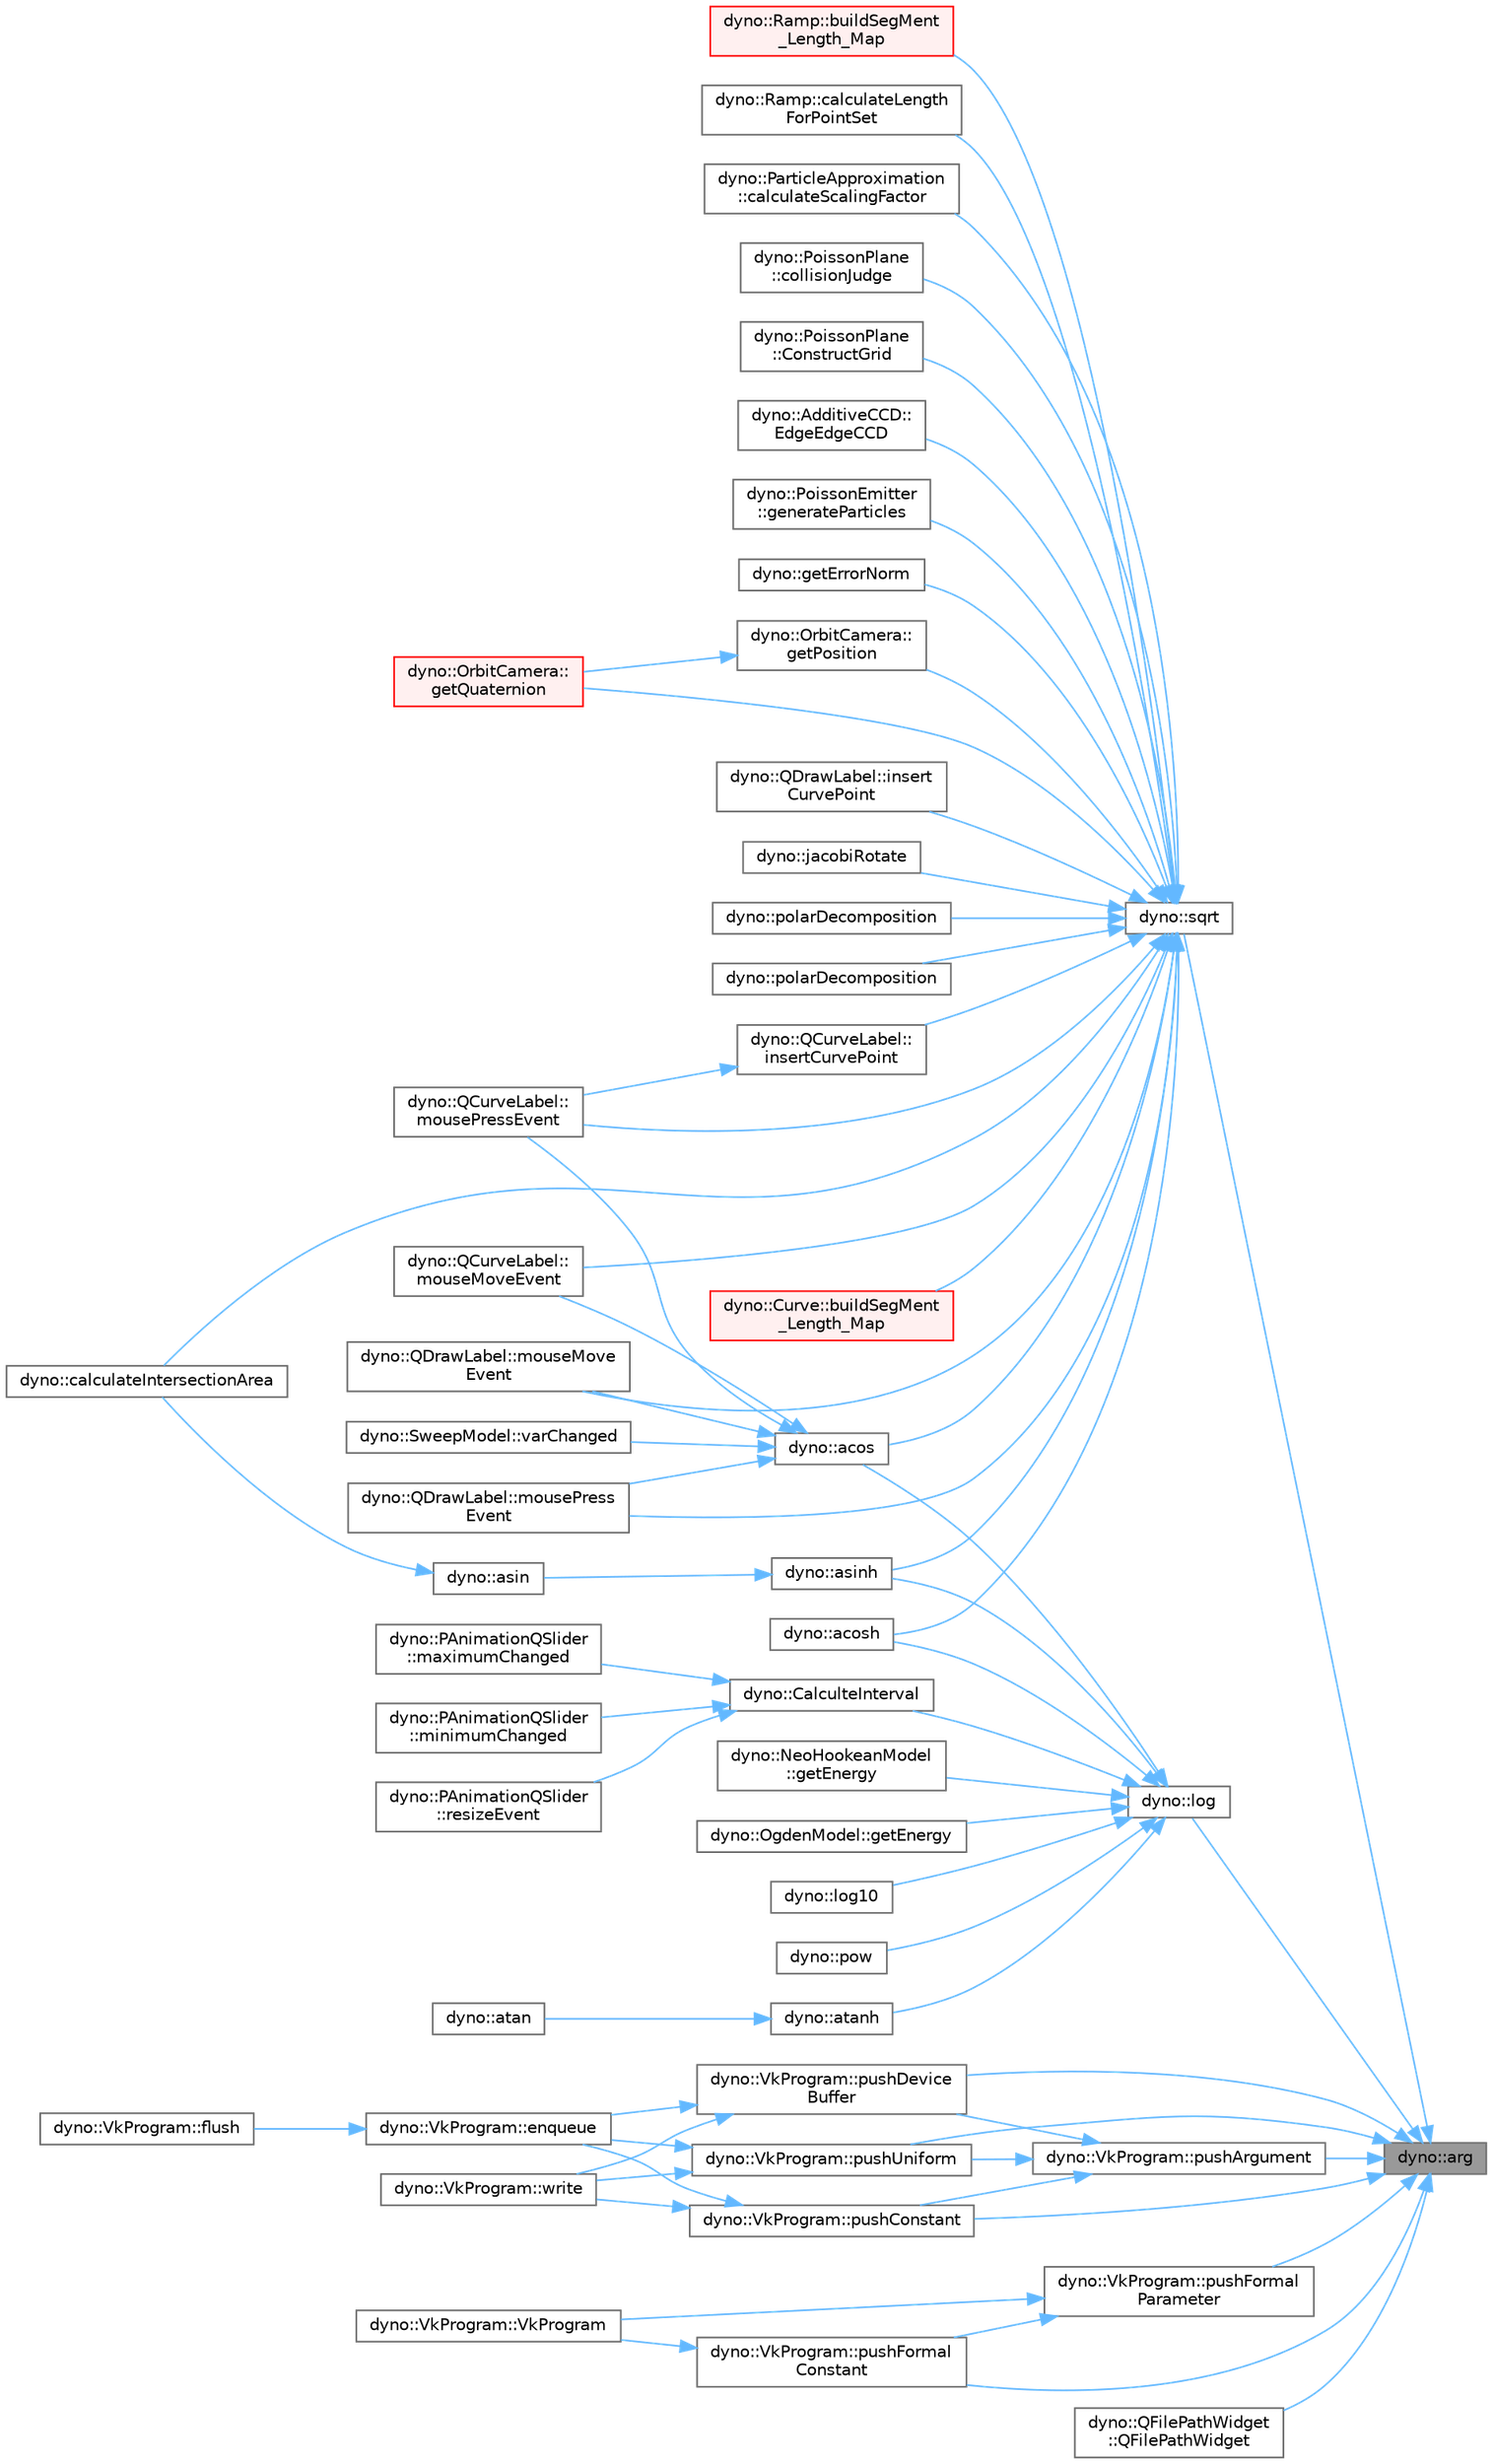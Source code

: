 digraph "dyno::arg"
{
 // LATEX_PDF_SIZE
  bgcolor="transparent";
  edge [fontname=Helvetica,fontsize=10,labelfontname=Helvetica,labelfontsize=10];
  node [fontname=Helvetica,fontsize=10,shape=box,height=0.2,width=0.4];
  rankdir="RL";
  Node1 [id="Node000001",label="dyno::arg",height=0.2,width=0.4,color="gray40", fillcolor="grey60", style="filled", fontcolor="black",tooltip=" "];
  Node1 -> Node2 [id="edge1_Node000001_Node000002",dir="back",color="steelblue1",style="solid",tooltip=" "];
  Node2 [id="Node000002",label="dyno::log",height=0.2,width=0.4,color="grey40", fillcolor="white", style="filled",URL="$namespacedyno.html#a45d04b6b1597097633cf648464d3d925",tooltip=" "];
  Node2 -> Node3 [id="edge2_Node000002_Node000003",dir="back",color="steelblue1",style="solid",tooltip=" "];
  Node3 [id="Node000003",label="dyno::acos",height=0.2,width=0.4,color="grey40", fillcolor="white", style="filled",URL="$namespacedyno.html#a98298b4e601b96fbc2f81636d0b94096",tooltip=" "];
  Node3 -> Node4 [id="edge3_Node000003_Node000004",dir="back",color="steelblue1",style="solid",tooltip=" "];
  Node4 [id="Node000004",label="dyno::QCurveLabel::\lmouseMoveEvent",height=0.2,width=0.4,color="grey40", fillcolor="white", style="filled",URL="$classdyno_1_1_q_curve_label.html#a3dbf69c68750200a38ab87de5073a203",tooltip=" "];
  Node3 -> Node5 [id="edge4_Node000003_Node000005",dir="back",color="steelblue1",style="solid",tooltip=" "];
  Node5 [id="Node000005",label="dyno::QDrawLabel::mouseMove\lEvent",height=0.2,width=0.4,color="grey40", fillcolor="white", style="filled",URL="$classdyno_1_1_q_draw_label.html#a855e81bc7d92b66d116515b771fe0343",tooltip=" "];
  Node3 -> Node6 [id="edge5_Node000003_Node000006",dir="back",color="steelblue1",style="solid",tooltip=" "];
  Node6 [id="Node000006",label="dyno::QCurveLabel::\lmousePressEvent",height=0.2,width=0.4,color="grey40", fillcolor="white", style="filled",URL="$classdyno_1_1_q_curve_label.html#a7e37241f3d13ff30a53b3d07ceb6adb8",tooltip=" "];
  Node3 -> Node7 [id="edge6_Node000003_Node000007",dir="back",color="steelblue1",style="solid",tooltip=" "];
  Node7 [id="Node000007",label="dyno::QDrawLabel::mousePress\lEvent",height=0.2,width=0.4,color="grey40", fillcolor="white", style="filled",URL="$classdyno_1_1_q_draw_label.html#a49d7e8c557e1285d6d505518fa9be714",tooltip=" "];
  Node3 -> Node8 [id="edge7_Node000003_Node000008",dir="back",color="steelblue1",style="solid",tooltip=" "];
  Node8 [id="Node000008",label="dyno::SweepModel::varChanged",height=0.2,width=0.4,color="grey40", fillcolor="white", style="filled",URL="$classdyno_1_1_sweep_model.html#ac96f18020ac1c5870bab11cc965ea62e",tooltip=" "];
  Node2 -> Node9 [id="edge8_Node000002_Node000009",dir="back",color="steelblue1",style="solid",tooltip=" "];
  Node9 [id="Node000009",label="dyno::acosh",height=0.2,width=0.4,color="grey40", fillcolor="white", style="filled",URL="$namespacedyno.html#ab19b0b2c588fe0c937ffed38d97d613f",tooltip=" "];
  Node2 -> Node10 [id="edge9_Node000002_Node000010",dir="back",color="steelblue1",style="solid",tooltip=" "];
  Node10 [id="Node000010",label="dyno::asinh",height=0.2,width=0.4,color="grey40", fillcolor="white", style="filled",URL="$namespacedyno.html#abb5fa1dd5c7c3a0c6ff69f6c4544b2a9",tooltip=" "];
  Node10 -> Node11 [id="edge10_Node000010_Node000011",dir="back",color="steelblue1",style="solid",tooltip=" "];
  Node11 [id="Node000011",label="dyno::asin",height=0.2,width=0.4,color="grey40", fillcolor="white", style="filled",URL="$namespacedyno.html#af01ec3c9969a92be588a0d417e2e7f47",tooltip=" "];
  Node11 -> Node12 [id="edge11_Node000011_Node000012",dir="back",color="steelblue1",style="solid",tooltip=" "];
  Node12 [id="Node000012",label="dyno::calculateIntersectionArea",height=0.2,width=0.4,color="grey40", fillcolor="white", style="filled",URL="$namespacedyno.html#a94de691fb290dd4ffeeab57cc41978d4",tooltip="Calculate the intersection area between a sphere and a triangle by using the domain decompsotion algo..."];
  Node2 -> Node13 [id="edge12_Node000002_Node000013",dir="back",color="steelblue1",style="solid",tooltip=" "];
  Node13 [id="Node000013",label="dyno::atanh",height=0.2,width=0.4,color="grey40", fillcolor="white", style="filled",URL="$namespacedyno.html#a22e56948a74458f55636451a0b62e2ed",tooltip=" "];
  Node13 -> Node14 [id="edge13_Node000013_Node000014",dir="back",color="steelblue1",style="solid",tooltip=" "];
  Node14 [id="Node000014",label="dyno::atan",height=0.2,width=0.4,color="grey40", fillcolor="white", style="filled",URL="$namespacedyno.html#afd4413b8cb2a033ee4f5c450798fa06f",tooltip=" "];
  Node2 -> Node15 [id="edge14_Node000002_Node000015",dir="back",color="steelblue1",style="solid",tooltip=" "];
  Node15 [id="Node000015",label="dyno::CalculteInterval",height=0.2,width=0.4,color="grey40", fillcolor="white", style="filled",URL="$namespacedyno.html#a16aa698de41adeed7655b2be3d5cb088",tooltip=" "];
  Node15 -> Node16 [id="edge15_Node000015_Node000016",dir="back",color="steelblue1",style="solid",tooltip=" "];
  Node16 [id="Node000016",label="dyno::PAnimationQSlider\l::maximumChanged",height=0.2,width=0.4,color="grey40", fillcolor="white", style="filled",URL="$classdyno_1_1_p_animation_q_slider.html#a665ec5d72f5d672f97a05653293b3d16",tooltip=" "];
  Node15 -> Node17 [id="edge16_Node000015_Node000017",dir="back",color="steelblue1",style="solid",tooltip=" "];
  Node17 [id="Node000017",label="dyno::PAnimationQSlider\l::minimumChanged",height=0.2,width=0.4,color="grey40", fillcolor="white", style="filled",URL="$classdyno_1_1_p_animation_q_slider.html#a31382b683282d7a297c6f6b9f0d7b68d",tooltip=" "];
  Node15 -> Node18 [id="edge17_Node000015_Node000018",dir="back",color="steelblue1",style="solid",tooltip=" "];
  Node18 [id="Node000018",label="dyno::PAnimationQSlider\l::resizeEvent",height=0.2,width=0.4,color="grey40", fillcolor="white", style="filled",URL="$classdyno_1_1_p_animation_q_slider.html#af84039233f2c64a38a6ccce8d8d8308c",tooltip=" "];
  Node2 -> Node19 [id="edge18_Node000002_Node000019",dir="back",color="steelblue1",style="solid",tooltip=" "];
  Node19 [id="Node000019",label="dyno::NeoHookeanModel\l::getEnergy",height=0.2,width=0.4,color="grey40", fillcolor="white", style="filled",URL="$classdyno_1_1_neo_hookean_model.html#a785e6bb7bbcf2ed892580470baf42ee8",tooltip=" "];
  Node2 -> Node20 [id="edge19_Node000002_Node000020",dir="back",color="steelblue1",style="solid",tooltip=" "];
  Node20 [id="Node000020",label="dyno::OgdenModel::getEnergy",height=0.2,width=0.4,color="grey40", fillcolor="white", style="filled",URL="$classdyno_1_1_ogden_model.html#ad0a0a28fd52c0963955b427b0b455913",tooltip=" "];
  Node2 -> Node21 [id="edge20_Node000002_Node000021",dir="back",color="steelblue1",style="solid",tooltip=" "];
  Node21 [id="Node000021",label="dyno::log10",height=0.2,width=0.4,color="grey40", fillcolor="white", style="filled",URL="$namespacedyno.html#ace663d1e95b2cfd84eefe95ded087a51",tooltip=" "];
  Node2 -> Node22 [id="edge21_Node000002_Node000022",dir="back",color="steelblue1",style="solid",tooltip=" "];
  Node22 [id="Node000022",label="dyno::pow",height=0.2,width=0.4,color="grey40", fillcolor="white", style="filled",URL="$namespacedyno.html#ad526d2d87dde60ac9ca35b25f875b9ff",tooltip=" "];
  Node1 -> Node23 [id="edge22_Node000001_Node000023",dir="back",color="steelblue1",style="solid",tooltip=" "];
  Node23 [id="Node000023",label="dyno::VkProgram::pushArgument",height=0.2,width=0.4,color="grey40", fillcolor="white", style="filled",URL="$classdyno_1_1_vk_program.html#a09a3d44f4c3daed7a3e6809cce3af888",tooltip=" "];
  Node23 -> Node24 [id="edge23_Node000023_Node000024",dir="back",color="steelblue1",style="solid",tooltip=" "];
  Node24 [id="Node000024",label="dyno::VkProgram::pushConstant",height=0.2,width=0.4,color="grey40", fillcolor="white", style="filled",URL="$classdyno_1_1_vk_program.html#a67bca74c667bf365b85459d1cd41277d",tooltip=" "];
  Node24 -> Node25 [id="edge24_Node000024_Node000025",dir="back",color="steelblue1",style="solid",tooltip=" "];
  Node25 [id="Node000025",label="dyno::VkProgram::enqueue",height=0.2,width=0.4,color="grey40", fillcolor="white", style="filled",URL="$classdyno_1_1_vk_program.html#aef5be692f04bae205304bb245a2a521c",tooltip=" "];
  Node25 -> Node26 [id="edge25_Node000025_Node000026",dir="back",color="steelblue1",style="solid",tooltip=" "];
  Node26 [id="Node000026",label="dyno::VkProgram::flush",height=0.2,width=0.4,color="grey40", fillcolor="white", style="filled",URL="$classdyno_1_1_vk_program.html#aed163102f5ad9fe1a9caede6efa52b4d",tooltip=" "];
  Node24 -> Node27 [id="edge26_Node000024_Node000027",dir="back",color="steelblue1",style="solid",tooltip=" "];
  Node27 [id="Node000027",label="dyno::VkProgram::write",height=0.2,width=0.4,color="grey40", fillcolor="white", style="filled",URL="$classdyno_1_1_vk_program.html#abd2edbfeb513bb4619bb8737f7fd6b43",tooltip=" "];
  Node23 -> Node28 [id="edge27_Node000023_Node000028",dir="back",color="steelblue1",style="solid",tooltip=" "];
  Node28 [id="Node000028",label="dyno::VkProgram::pushDevice\lBuffer",height=0.2,width=0.4,color="grey40", fillcolor="white", style="filled",URL="$classdyno_1_1_vk_program.html#adb00cd64fbc67aadf45b0124cfce1e14",tooltip=" "];
  Node28 -> Node25 [id="edge28_Node000028_Node000025",dir="back",color="steelblue1",style="solid",tooltip=" "];
  Node28 -> Node27 [id="edge29_Node000028_Node000027",dir="back",color="steelblue1",style="solid",tooltip=" "];
  Node23 -> Node29 [id="edge30_Node000023_Node000029",dir="back",color="steelblue1",style="solid",tooltip=" "];
  Node29 [id="Node000029",label="dyno::VkProgram::pushUniform",height=0.2,width=0.4,color="grey40", fillcolor="white", style="filled",URL="$classdyno_1_1_vk_program.html#a19d2a69598f1ea1f3cb86f70982b350d",tooltip=" "];
  Node29 -> Node25 [id="edge31_Node000029_Node000025",dir="back",color="steelblue1",style="solid",tooltip=" "];
  Node29 -> Node27 [id="edge32_Node000029_Node000027",dir="back",color="steelblue1",style="solid",tooltip=" "];
  Node1 -> Node24 [id="edge33_Node000001_Node000024",dir="back",color="steelblue1",style="solid",tooltip=" "];
  Node1 -> Node28 [id="edge34_Node000001_Node000028",dir="back",color="steelblue1",style="solid",tooltip=" "];
  Node1 -> Node30 [id="edge35_Node000001_Node000030",dir="back",color="steelblue1",style="solid",tooltip=" "];
  Node30 [id="Node000030",label="dyno::VkProgram::pushFormal\lConstant",height=0.2,width=0.4,color="grey40", fillcolor="white", style="filled",URL="$classdyno_1_1_vk_program.html#af0bb709aef8f385f3d60fcd666d3aa58",tooltip=" "];
  Node30 -> Node31 [id="edge36_Node000030_Node000031",dir="back",color="steelblue1",style="solid",tooltip=" "];
  Node31 [id="Node000031",label="dyno::VkProgram::VkProgram",height=0.2,width=0.4,color="grey40", fillcolor="white", style="filled",URL="$classdyno_1_1_vk_program.html#a78b50e465ff56350478ff72242fe19d6",tooltip=" "];
  Node1 -> Node32 [id="edge37_Node000001_Node000032",dir="back",color="steelblue1",style="solid",tooltip=" "];
  Node32 [id="Node000032",label="dyno::VkProgram::pushFormal\lParameter",height=0.2,width=0.4,color="grey40", fillcolor="white", style="filled",URL="$classdyno_1_1_vk_program.html#a8c094f729c377c8b991482dce8c47f3a",tooltip=" "];
  Node32 -> Node30 [id="edge38_Node000032_Node000030",dir="back",color="steelblue1",style="solid",tooltip=" "];
  Node32 -> Node31 [id="edge39_Node000032_Node000031",dir="back",color="steelblue1",style="solid",tooltip=" "];
  Node1 -> Node29 [id="edge40_Node000001_Node000029",dir="back",color="steelblue1",style="solid",tooltip=" "];
  Node1 -> Node33 [id="edge41_Node000001_Node000033",dir="back",color="steelblue1",style="solid",tooltip=" "];
  Node33 [id="Node000033",label="dyno::QFilePathWidget\l::QFilePathWidget",height=0.2,width=0.4,color="grey40", fillcolor="white", style="filled",URL="$classdyno_1_1_q_file_path_widget.html#a277633bbab5f43e85b8c7096400346ac",tooltip=" "];
  Node1 -> Node34 [id="edge42_Node000001_Node000034",dir="back",color="steelblue1",style="solid",tooltip=" "];
  Node34 [id="Node000034",label="dyno::sqrt",height=0.2,width=0.4,color="grey40", fillcolor="white", style="filled",URL="$namespacedyno.html#ac2d9bbc99f7fd7afbe6b0889eff86281",tooltip=" "];
  Node34 -> Node3 [id="edge43_Node000034_Node000003",dir="back",color="steelblue1",style="solid",tooltip=" "];
  Node34 -> Node9 [id="edge44_Node000034_Node000009",dir="back",color="steelblue1",style="solid",tooltip=" "];
  Node34 -> Node10 [id="edge45_Node000034_Node000010",dir="back",color="steelblue1",style="solid",tooltip=" "];
  Node34 -> Node35 [id="edge46_Node000034_Node000035",dir="back",color="steelblue1",style="solid",tooltip=" "];
  Node35 [id="Node000035",label="dyno::Curve::buildSegMent\l_Length_Map",height=0.2,width=0.4,color="red", fillcolor="#FFF0F0", style="filled",URL="$classdyno_1_1_curve.html#a5d4f4f46ac9c6e6530117304524042eb",tooltip=" "];
  Node34 -> Node52 [id="edge47_Node000034_Node000052",dir="back",color="steelblue1",style="solid",tooltip=" "];
  Node52 [id="Node000052",label="dyno::Ramp::buildSegMent\l_Length_Map",height=0.2,width=0.4,color="red", fillcolor="#FFF0F0", style="filled",URL="$classdyno_1_1_ramp.html#a0c140953e46ff8e31aee3b312b2bc8cb",tooltip=" "];
  Node34 -> Node12 [id="edge48_Node000034_Node000012",dir="back",color="steelblue1",style="solid",tooltip=" "];
  Node34 -> Node70 [id="edge49_Node000034_Node000070",dir="back",color="steelblue1",style="solid",tooltip=" "];
  Node70 [id="Node000070",label="dyno::Ramp::calculateLength\lForPointSet",height=0.2,width=0.4,color="grey40", fillcolor="white", style="filled",URL="$classdyno_1_1_ramp.html#a7aa6291022783dad0e0bf1e7f3e6fc82",tooltip=" "];
  Node34 -> Node71 [id="edge50_Node000034_Node000071",dir="back",color="steelblue1",style="solid",tooltip=" "];
  Node71 [id="Node000071",label="dyno::ParticleApproximation\l::calculateScalingFactor",height=0.2,width=0.4,color="grey40", fillcolor="white", style="filled",URL="$classdyno_1_1_particle_approximation.html#aa5fdb182861ef8267570e2475dbdac33",tooltip=" "];
  Node34 -> Node72 [id="edge51_Node000034_Node000072",dir="back",color="steelblue1",style="solid",tooltip=" "];
  Node72 [id="Node000072",label="dyno::PoissonPlane\l::collisionJudge",height=0.2,width=0.4,color="grey40", fillcolor="white", style="filled",URL="$classdyno_1_1_poisson_plane.html#a5ee1d42bfebfba0389fe28270490a668",tooltip=" "];
  Node34 -> Node73 [id="edge52_Node000034_Node000073",dir="back",color="steelblue1",style="solid",tooltip=" "];
  Node73 [id="Node000073",label="dyno::PoissonPlane\l::ConstructGrid",height=0.2,width=0.4,color="grey40", fillcolor="white", style="filled",URL="$classdyno_1_1_poisson_plane.html#a74a9c53631f2b1e1531770adcf8bf45c",tooltip=" "];
  Node34 -> Node74 [id="edge53_Node000034_Node000074",dir="back",color="steelblue1",style="solid",tooltip=" "];
  Node74 [id="Node000074",label="dyno::AdditiveCCD::\lEdgeEdgeCCD",height=0.2,width=0.4,color="grey40", fillcolor="white", style="filled",URL="$classdyno_1_1_additive_c_c_d.html#a9b3acb2efa19389f1c322e1ccfb82950",tooltip="Do a continuous collision detection between two edges."];
  Node34 -> Node75 [id="edge54_Node000034_Node000075",dir="back",color="steelblue1",style="solid",tooltip=" "];
  Node75 [id="Node000075",label="dyno::PoissonEmitter\l::generateParticles",height=0.2,width=0.4,color="grey40", fillcolor="white", style="filled",URL="$classdyno_1_1_poisson_emitter.html#a5ca92f81f9d5d8f9f043071f462631d1",tooltip=" "];
  Node34 -> Node76 [id="edge55_Node000034_Node000076",dir="back",color="steelblue1",style="solid",tooltip=" "];
  Node76 [id="Node000076",label="dyno::getErrorNorm",height=0.2,width=0.4,color="grey40", fillcolor="white", style="filled",URL="$namespacedyno.html#a98807272fa40743068abe5e30d00abe2",tooltip=" "];
  Node34 -> Node77 [id="edge56_Node000034_Node000077",dir="back",color="steelblue1",style="solid",tooltip=" "];
  Node77 [id="Node000077",label="dyno::OrbitCamera::\lgetPosition",height=0.2,width=0.4,color="grey40", fillcolor="white", style="filled",URL="$classdyno_1_1_orbit_camera.html#a4202f17c8e672fbb4a77515ddcb9e71e",tooltip=" "];
  Node77 -> Node78 [id="edge57_Node000077_Node000078",dir="back",color="steelblue1",style="solid",tooltip=" "];
  Node78 [id="Node000078",label="dyno::OrbitCamera::\lgetQuaternion",height=0.2,width=0.4,color="red", fillcolor="#FFF0F0", style="filled",URL="$classdyno_1_1_orbit_camera.html#ace447b9f2552f8e56f27f1c51a974dc7",tooltip=" "];
  Node34 -> Node78 [id="edge58_Node000034_Node000078",dir="back",color="steelblue1",style="solid",tooltip=" "];
  Node34 -> Node89 [id="edge59_Node000034_Node000089",dir="back",color="steelblue1",style="solid",tooltip=" "];
  Node89 [id="Node000089",label="dyno::QCurveLabel::\linsertCurvePoint",height=0.2,width=0.4,color="grey40", fillcolor="white", style="filled",URL="$classdyno_1_1_q_curve_label.html#a4809fa80e5e94ee49fc5f3af2e77ef17",tooltip=" "];
  Node89 -> Node6 [id="edge60_Node000089_Node000006",dir="back",color="steelblue1",style="solid",tooltip=" "];
  Node34 -> Node90 [id="edge61_Node000034_Node000090",dir="back",color="steelblue1",style="solid",tooltip=" "];
  Node90 [id="Node000090",label="dyno::QDrawLabel::insert\lCurvePoint",height=0.2,width=0.4,color="grey40", fillcolor="white", style="filled",URL="$classdyno_1_1_q_draw_label.html#a4f4a7e38289a66084b93d87de99df5df",tooltip=" "];
  Node34 -> Node91 [id="edge62_Node000034_Node000091",dir="back",color="steelblue1",style="solid",tooltip=" "];
  Node91 [id="Node000091",label="dyno::jacobiRotate",height=0.2,width=0.4,color="grey40", fillcolor="white", style="filled",URL="$namespacedyno.html#a7476b50ad163962c447ade1c23c74369",tooltip=" "];
  Node34 -> Node4 [id="edge63_Node000034_Node000004",dir="back",color="steelblue1",style="solid",tooltip=" "];
  Node34 -> Node5 [id="edge64_Node000034_Node000005",dir="back",color="steelblue1",style="solid",tooltip=" "];
  Node34 -> Node6 [id="edge65_Node000034_Node000006",dir="back",color="steelblue1",style="solid",tooltip=" "];
  Node34 -> Node7 [id="edge66_Node000034_Node000007",dir="back",color="steelblue1",style="solid",tooltip=" "];
  Node34 -> Node92 [id="edge67_Node000034_Node000092",dir="back",color="steelblue1",style="solid",tooltip=" "];
  Node92 [id="Node000092",label="dyno::polarDecomposition",height=0.2,width=0.4,color="grey40", fillcolor="white", style="filled",URL="$namespacedyno.html#ae06a5aefc01ba132c97536498189a7ca",tooltip=" "];
  Node34 -> Node93 [id="edge68_Node000034_Node000093",dir="back",color="steelblue1",style="solid",tooltip=" "];
  Node93 [id="Node000093",label="dyno::polarDecomposition",height=0.2,width=0.4,color="grey40", fillcolor="white", style="filled",URL="$namespacedyno.html#a5d9a68e6f909678bfe697646a941e6a8",tooltip=" "];
}
